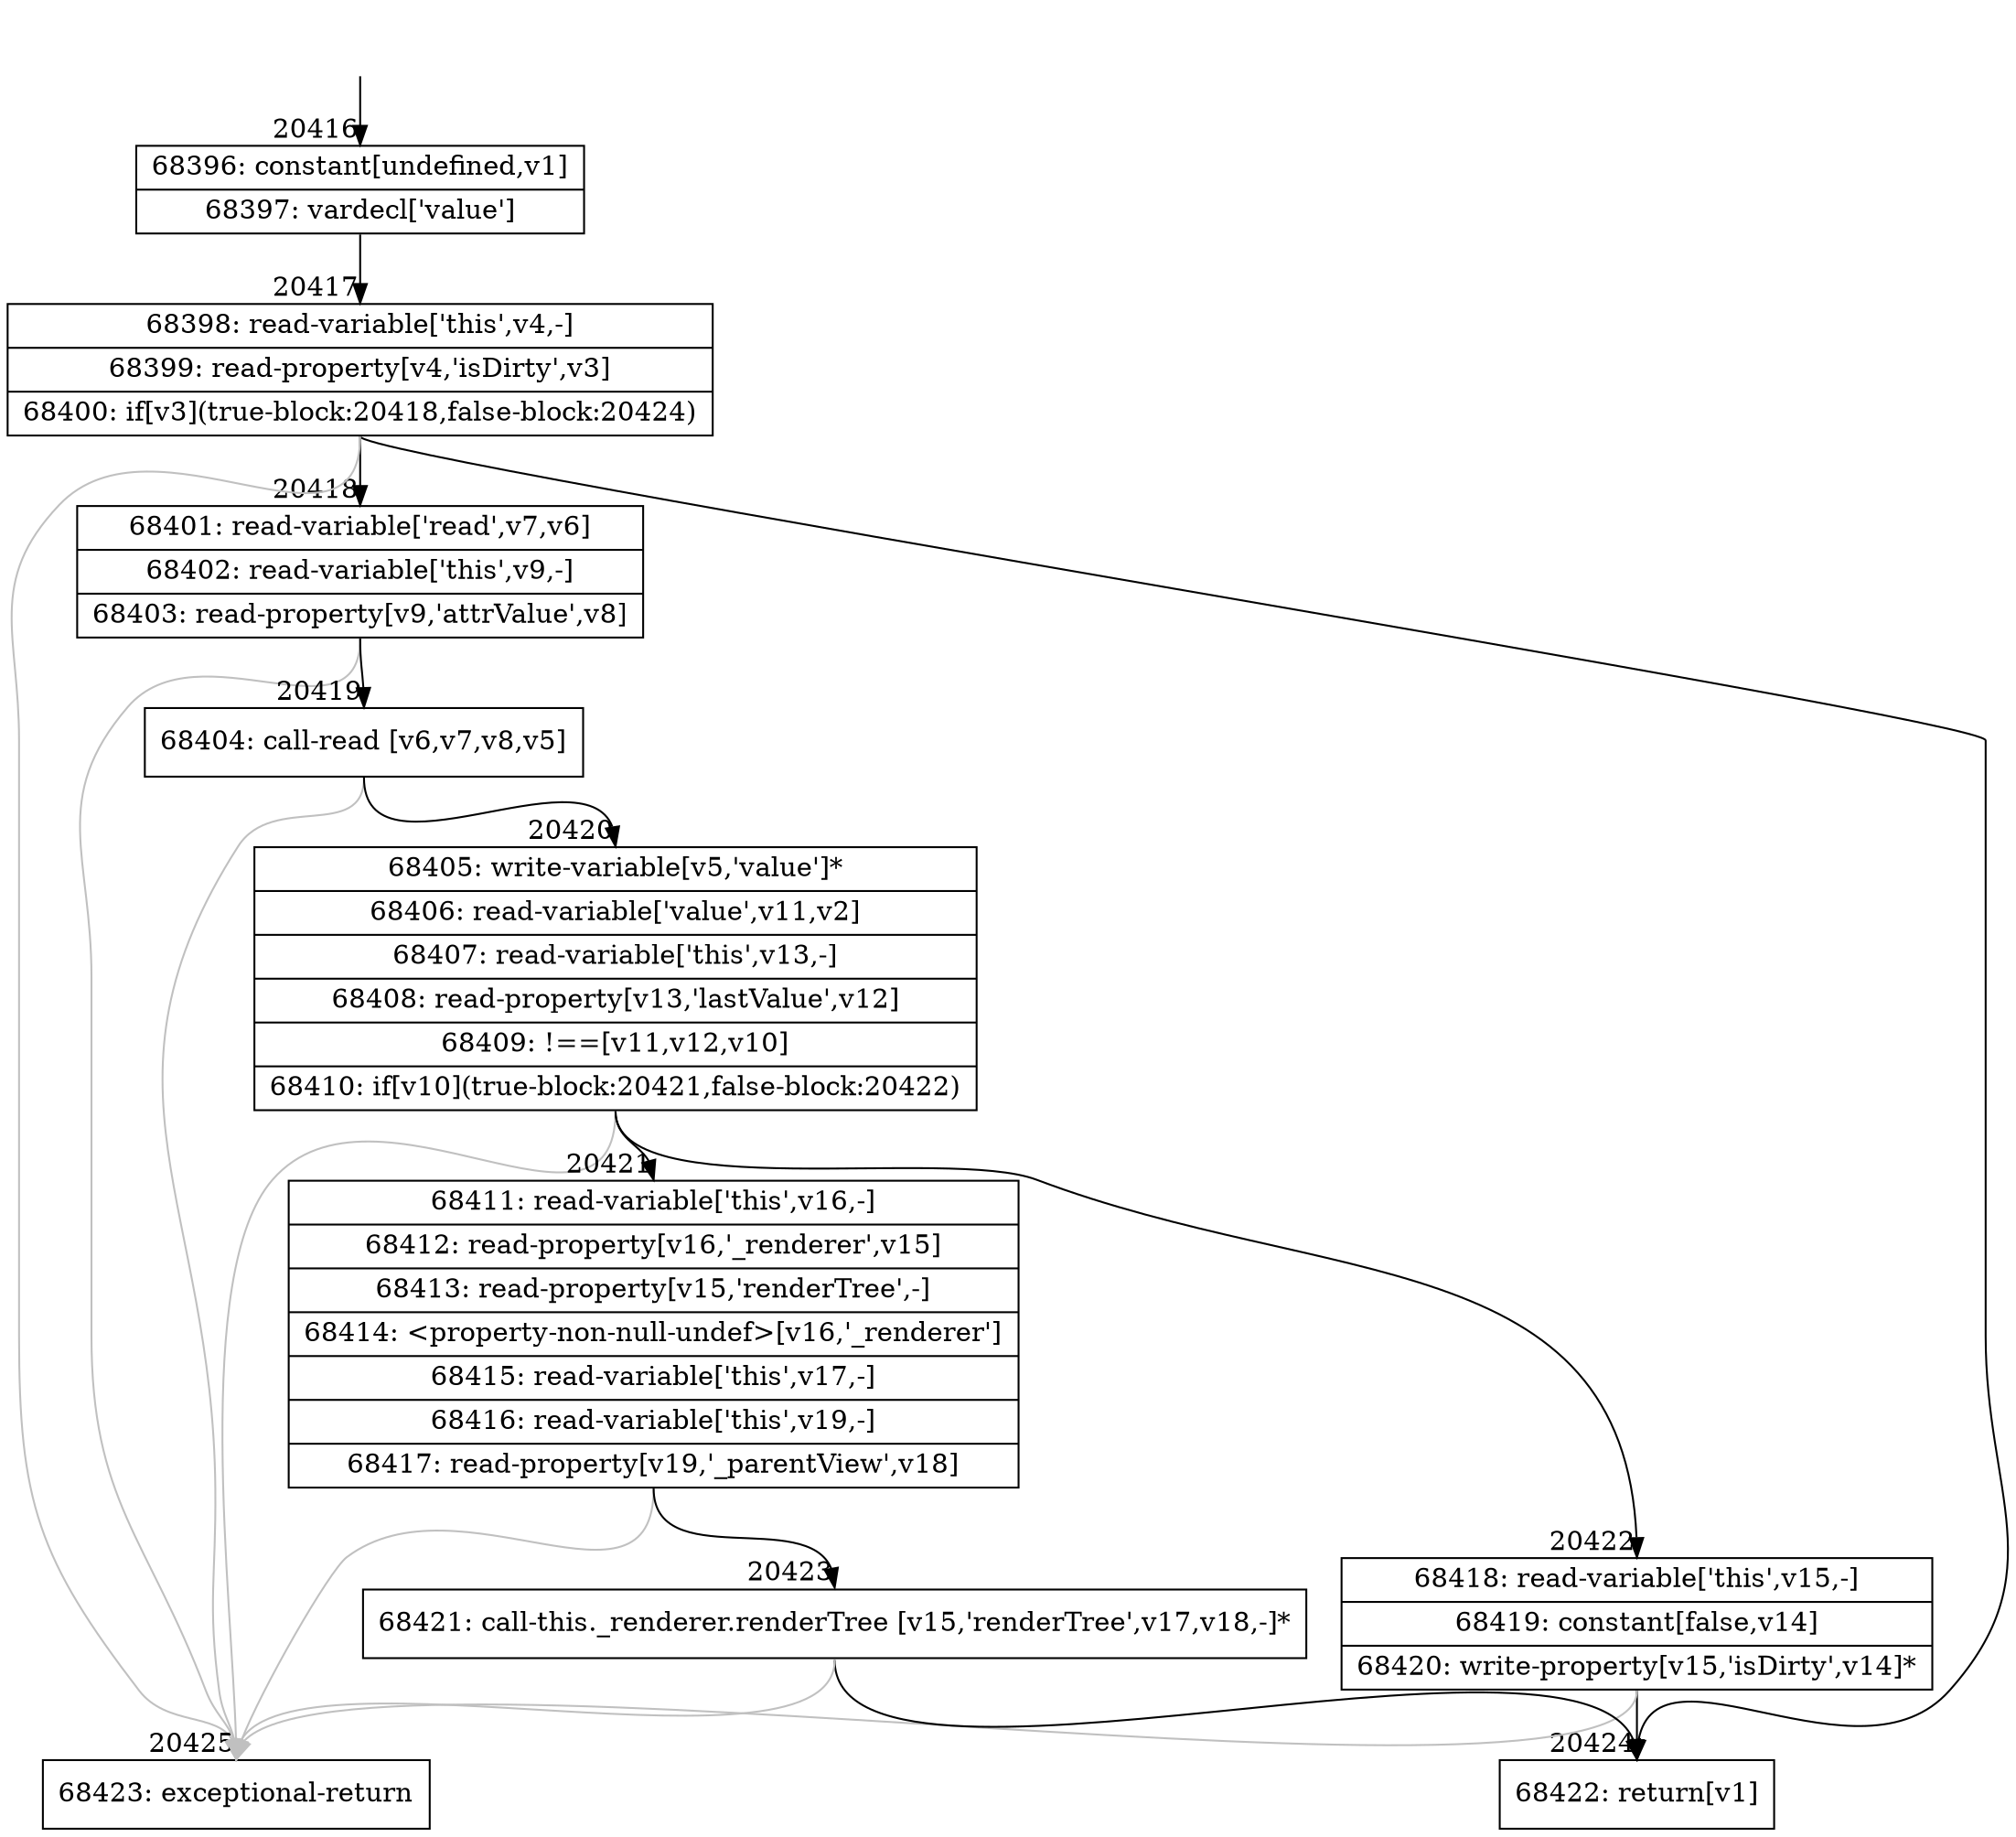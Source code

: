 digraph {
rankdir="TD"
BB_entry1784[shape=none,label=""];
BB_entry1784 -> BB20416 [tailport=s, headport=n, headlabel="    20416"]
BB20416 [shape=record label="{68396: constant[undefined,v1]|68397: vardecl['value']}" ] 
BB20416 -> BB20417 [tailport=s, headport=n, headlabel="      20417"]
BB20417 [shape=record label="{68398: read-variable['this',v4,-]|68399: read-property[v4,'isDirty',v3]|68400: if[v3](true-block:20418,false-block:20424)}" ] 
BB20417 -> BB20418 [tailport=s, headport=n, headlabel="      20418"]
BB20417 -> BB20424 [tailport=s, headport=n, headlabel="      20424"]
BB20417 -> BB20425 [tailport=s, headport=n, color=gray, headlabel="      20425"]
BB20418 [shape=record label="{68401: read-variable['read',v7,v6]|68402: read-variable['this',v9,-]|68403: read-property[v9,'attrValue',v8]}" ] 
BB20418 -> BB20419 [tailport=s, headport=n, headlabel="      20419"]
BB20418 -> BB20425 [tailport=s, headport=n, color=gray]
BB20419 [shape=record label="{68404: call-read [v6,v7,v8,v5]}" ] 
BB20419 -> BB20420 [tailport=s, headport=n, headlabel="      20420"]
BB20419 -> BB20425 [tailport=s, headport=n, color=gray]
BB20420 [shape=record label="{68405: write-variable[v5,'value']*|68406: read-variable['value',v11,v2]|68407: read-variable['this',v13,-]|68408: read-property[v13,'lastValue',v12]|68409: !==[v11,v12,v10]|68410: if[v10](true-block:20421,false-block:20422)}" ] 
BB20420 -> BB20421 [tailport=s, headport=n, headlabel="      20421"]
BB20420 -> BB20422 [tailport=s, headport=n, headlabel="      20422"]
BB20420 -> BB20425 [tailport=s, headport=n, color=gray]
BB20421 [shape=record label="{68411: read-variable['this',v16,-]|68412: read-property[v16,'_renderer',v15]|68413: read-property[v15,'renderTree',-]|68414: \<property-non-null-undef\>[v16,'_renderer']|68415: read-variable['this',v17,-]|68416: read-variable['this',v19,-]|68417: read-property[v19,'_parentView',v18]}" ] 
BB20421 -> BB20423 [tailport=s, headport=n, headlabel="      20423"]
BB20421 -> BB20425 [tailport=s, headport=n, color=gray]
BB20422 [shape=record label="{68418: read-variable['this',v15,-]|68419: constant[false,v14]|68420: write-property[v15,'isDirty',v14]*}" ] 
BB20422 -> BB20424 [tailport=s, headport=n]
BB20422 -> BB20425 [tailport=s, headport=n, color=gray]
BB20423 [shape=record label="{68421: call-this._renderer.renderTree [v15,'renderTree',v17,v18,-]*}" ] 
BB20423 -> BB20424 [tailport=s, headport=n]
BB20423 -> BB20425 [tailport=s, headport=n, color=gray]
BB20424 [shape=record label="{68422: return[v1]}" ] 
BB20425 [shape=record label="{68423: exceptional-return}" ] 
//#$~ 38372
}
